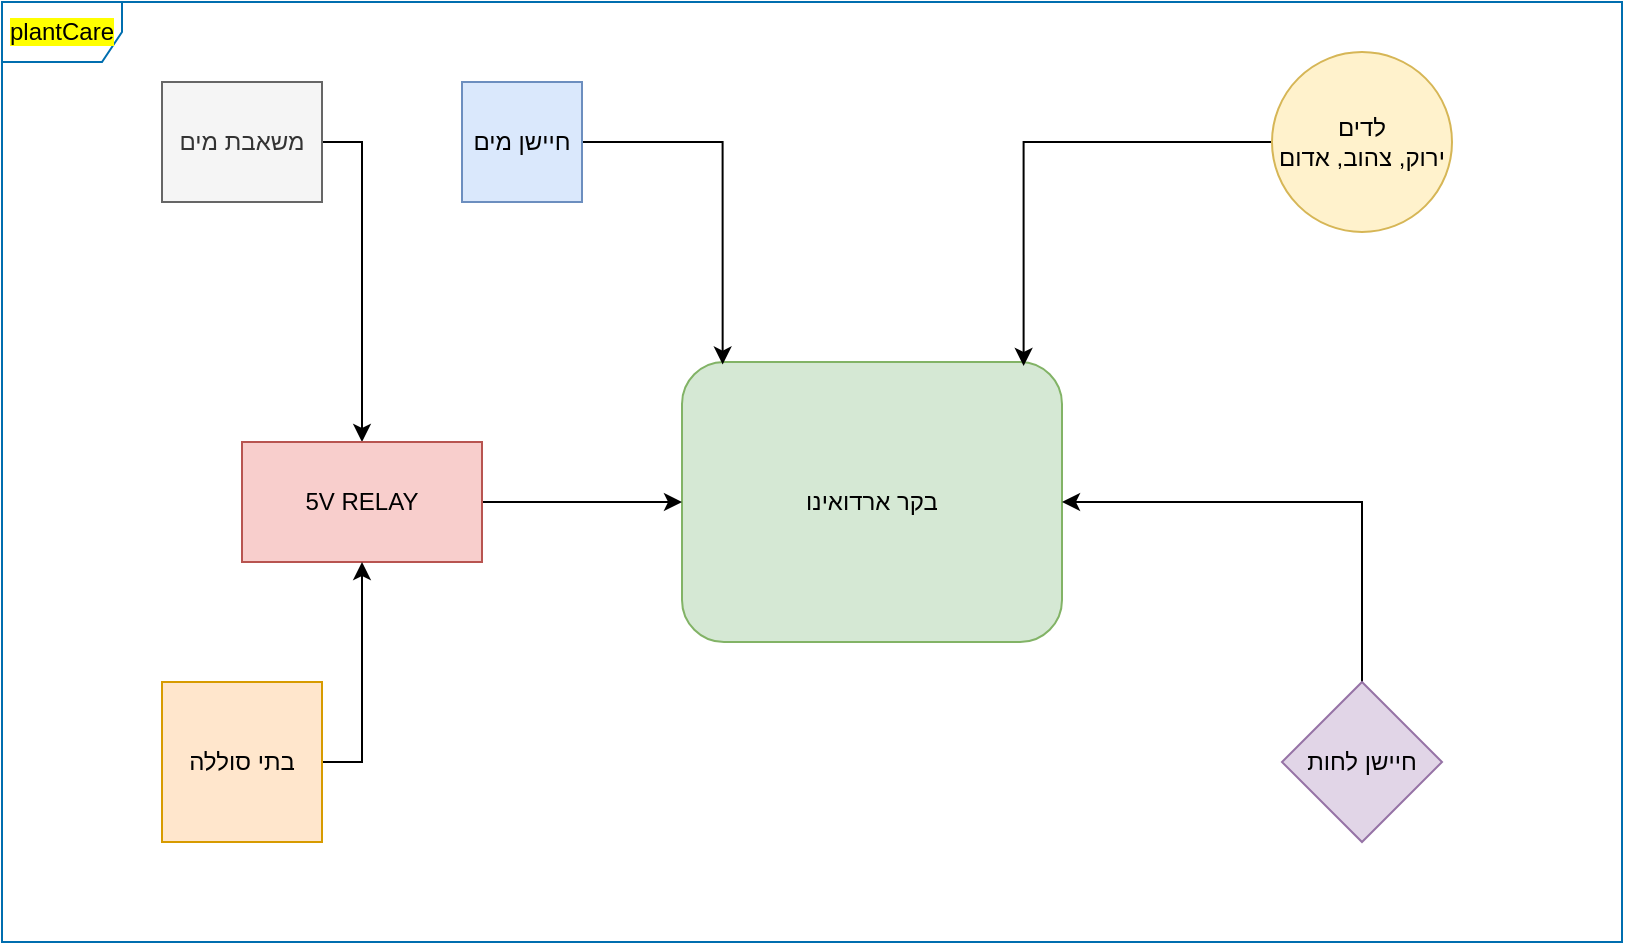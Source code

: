 <mxfile version="15.4.0" type="device"><diagram id="Nf3Sjxfp4OtLHDTOr18X" name="Page-1"><mxGraphModel dx="1851" dy="1754" grid="1" gridSize="10" guides="1" tooltips="1" connect="1" arrows="1" fold="1" page="1" pageScale="1" pageWidth="827" pageHeight="1169" math="0" shadow="0"><root><mxCell id="0"/><mxCell id="1" parent="0"/><mxCell id="P11J8voEkW-Nr0ZBjcF1-30" value="&lt;span style=&quot;background-color: rgb(255 , 255 , 0)&quot;&gt;&lt;font color=&quot;#000000&quot;&gt;plantCare&lt;/font&gt;&lt;/span&gt;" style="shape=umlFrame;whiteSpace=wrap;html=1;fillColor=none;strokeColor=#006EAF;swimlaneFillColor=#FFFFFF;fontColor=#ffffff;" vertex="1" parent="1"><mxGeometry x="-40" y="-20" width="810" height="470" as="geometry"/></mxCell><mxCell id="P11J8voEkW-Nr0ZBjcF1-9" style="edgeStyle=orthogonalEdgeStyle;rounded=0;orthogonalLoop=1;jettySize=auto;html=1;exitX=1;exitY=0.5;exitDx=0;exitDy=0;entryX=0.5;entryY=0;entryDx=0;entryDy=0;" edge="1" parent="1" source="P11J8voEkW-Nr0ZBjcF1-19" target="P11J8voEkW-Nr0ZBjcF1-16"><mxGeometry relative="1" as="geometry"><mxPoint x="80" y="110" as="sourcePoint"/><mxPoint x="157" y="180" as="targetPoint"/><Array as="points"><mxPoint x="140" y="50"/></Array></mxGeometry></mxCell><mxCell id="P11J8voEkW-Nr0ZBjcF1-15" value="בקר ארדואינו" style="rounded=1;whiteSpace=wrap;html=1;fillColor=#d5e8d4;strokeColor=#82b366;" vertex="1" parent="1"><mxGeometry x="300" y="160" width="190" height="140" as="geometry"/></mxCell><mxCell id="P11J8voEkW-Nr0ZBjcF1-17" style="edgeStyle=orthogonalEdgeStyle;rounded=0;orthogonalLoop=1;jettySize=auto;html=1;" edge="1" parent="1" source="P11J8voEkW-Nr0ZBjcF1-16" target="P11J8voEkW-Nr0ZBjcF1-15"><mxGeometry relative="1" as="geometry"/></mxCell><mxCell id="P11J8voEkW-Nr0ZBjcF1-16" value="5V RELAY" style="rounded=0;whiteSpace=wrap;html=1;fillColor=#f8cecc;strokeColor=#b85450;" vertex="1" parent="1"><mxGeometry x="80" y="200" width="120" height="60" as="geometry"/></mxCell><mxCell id="P11J8voEkW-Nr0ZBjcF1-20" style="edgeStyle=orthogonalEdgeStyle;rounded=0;orthogonalLoop=1;jettySize=auto;html=1;exitX=1;exitY=0.5;exitDx=0;exitDy=0;" edge="1" parent="1" source="P11J8voEkW-Nr0ZBjcF1-18" target="P11J8voEkW-Nr0ZBjcF1-16"><mxGeometry relative="1" as="geometry"/></mxCell><mxCell id="P11J8voEkW-Nr0ZBjcF1-18" value="בתי סוללה" style="whiteSpace=wrap;html=1;aspect=fixed;fillColor=#ffe6cc;strokeColor=#d79b00;" vertex="1" parent="1"><mxGeometry x="40" y="320" width="80" height="80" as="geometry"/></mxCell><mxCell id="P11J8voEkW-Nr0ZBjcF1-19" value="משאבת מים" style="rounded=0;whiteSpace=wrap;html=1;fillColor=#f5f5f5;strokeColor=#666666;fontColor=#333333;" vertex="1" parent="1"><mxGeometry x="40" y="20" width="80" height="60" as="geometry"/></mxCell><mxCell id="P11J8voEkW-Nr0ZBjcF1-24" style="edgeStyle=orthogonalEdgeStyle;rounded=0;orthogonalLoop=1;jettySize=auto;html=1;entryX=1;entryY=0.5;entryDx=0;entryDy=0;" edge="1" parent="1" source="P11J8voEkW-Nr0ZBjcF1-23" target="P11J8voEkW-Nr0ZBjcF1-15"><mxGeometry relative="1" as="geometry"><Array as="points"><mxPoint x="640" y="230"/></Array></mxGeometry></mxCell><mxCell id="P11J8voEkW-Nr0ZBjcF1-23" value="חיישן לחות" style="rhombus;whiteSpace=wrap;html=1;fillColor=#e1d5e7;strokeColor=#9673a6;" vertex="1" parent="1"><mxGeometry x="600" y="320" width="80" height="80" as="geometry"/></mxCell><mxCell id="P11J8voEkW-Nr0ZBjcF1-26" style="edgeStyle=orthogonalEdgeStyle;rounded=0;orthogonalLoop=1;jettySize=auto;html=1;entryX=0.899;entryY=0.014;entryDx=0;entryDy=0;entryPerimeter=0;" edge="1" parent="1" source="P11J8voEkW-Nr0ZBjcF1-25" target="P11J8voEkW-Nr0ZBjcF1-15"><mxGeometry relative="1" as="geometry"/></mxCell><mxCell id="P11J8voEkW-Nr0ZBjcF1-25" value="לדים&lt;br&gt;ירוק, צהוב, אדום" style="ellipse;whiteSpace=wrap;html=1;aspect=fixed;fillColor=#fff2cc;strokeColor=#d6b656;" vertex="1" parent="1"><mxGeometry x="595" y="5" width="90" height="90" as="geometry"/></mxCell><mxCell id="P11J8voEkW-Nr0ZBjcF1-28" style="edgeStyle=orthogonalEdgeStyle;rounded=0;orthogonalLoop=1;jettySize=auto;html=1;entryX=0.107;entryY=0.009;entryDx=0;entryDy=0;entryPerimeter=0;" edge="1" parent="1" source="P11J8voEkW-Nr0ZBjcF1-27" target="P11J8voEkW-Nr0ZBjcF1-15"><mxGeometry relative="1" as="geometry"/></mxCell><mxCell id="P11J8voEkW-Nr0ZBjcF1-27" value="חיישן מים" style="whiteSpace=wrap;html=1;aspect=fixed;fillColor=#dae8fc;strokeColor=#6c8ebf;" vertex="1" parent="1"><mxGeometry x="190" y="20" width="60" height="60" as="geometry"/></mxCell></root></mxGraphModel></diagram></mxfile>